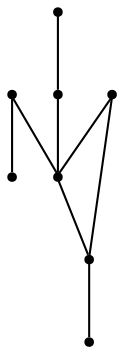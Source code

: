graph {
  node [shape=point,comment="{\"directed\":false,\"doi\":\"10.1007/978-3-642-11805-0_10\",\"figure\":\"12 (19)\"}"]

  v0 [pos="1563.9755423434945,2043.409429740906"]
  v1 [pos="1518.942073059082,2043.4094615416097"]
  v2 [pos="1609.009011627907,2043.4094297409065"]
  v3 [pos="1654.04251272512,2043.4094615416097"]
  v4 [pos="1699.0759501967318,2043.4094615416102"]
  v5 [pos="1609.009011627907,1998.393148786372"]
  v6 [pos="1609.0090116279068,2088.4258060975517"]
  v7 [pos="1609.009011627907,2133.4421824541964"]

  v0 -- v1 [id="-1",pos="1563.9755423434945,2043.409429740906 1518.942073059082,2043.4094615416097 1518.942073059082,2043.4094615416097 1518.942073059082,2043.4094615416097"]
  v0 -- v2 [id="-3",pos="1563.9755423434945,2043.409429740906 1609.009011627907,2043.4094297409065 1609.009011627907,2043.4094297409065 1609.009011627907,2043.4094297409065"]
  v2 -- v3 [id="-4",pos="1609.009011627907,2043.4094297409065 1654.04251272512,2043.4094615416097 1654.04251272512,2043.4094615416097 1654.04251272512,2043.4094615416097"]
  v3 -- v4 [id="-5",pos="1654.04251272512,2043.4094615416097 1699.0759501967318,2043.4094615416102 1699.0759501967318,2043.4094615416102 1699.0759501967318,2043.4094615416102"]
  v7 -- v6 [id="-6",pos="1609.009011627907,2133.4421824541964 1609.0090116279068,2088.4258060975517 1609.0090116279068,2088.4258060975517 1609.0090116279068,2088.4258060975517"]
  v6 -- v2 [id="-7",pos="1609.0090116279068,2088.4258060975517 1609.009011627907,2043.4094297409065 1609.009011627907,2043.4094297409065 1609.009011627907,2043.4094297409065"]
  v5 -- v2 [id="-10",pos="1609.009011627907,1998.393148786372 1609.009011627907,2043.4094297409065 1609.009011627907,2043.4094297409065 1609.009011627907,2043.4094297409065"]
  v5 -- v3 [id="-11",pos="1609.009011627907,1998.393148786372 1654.04251272512,2043.4094615416097 1654.04251272512,2043.4094615416097 1654.04251272512,2043.4094615416097"]
}